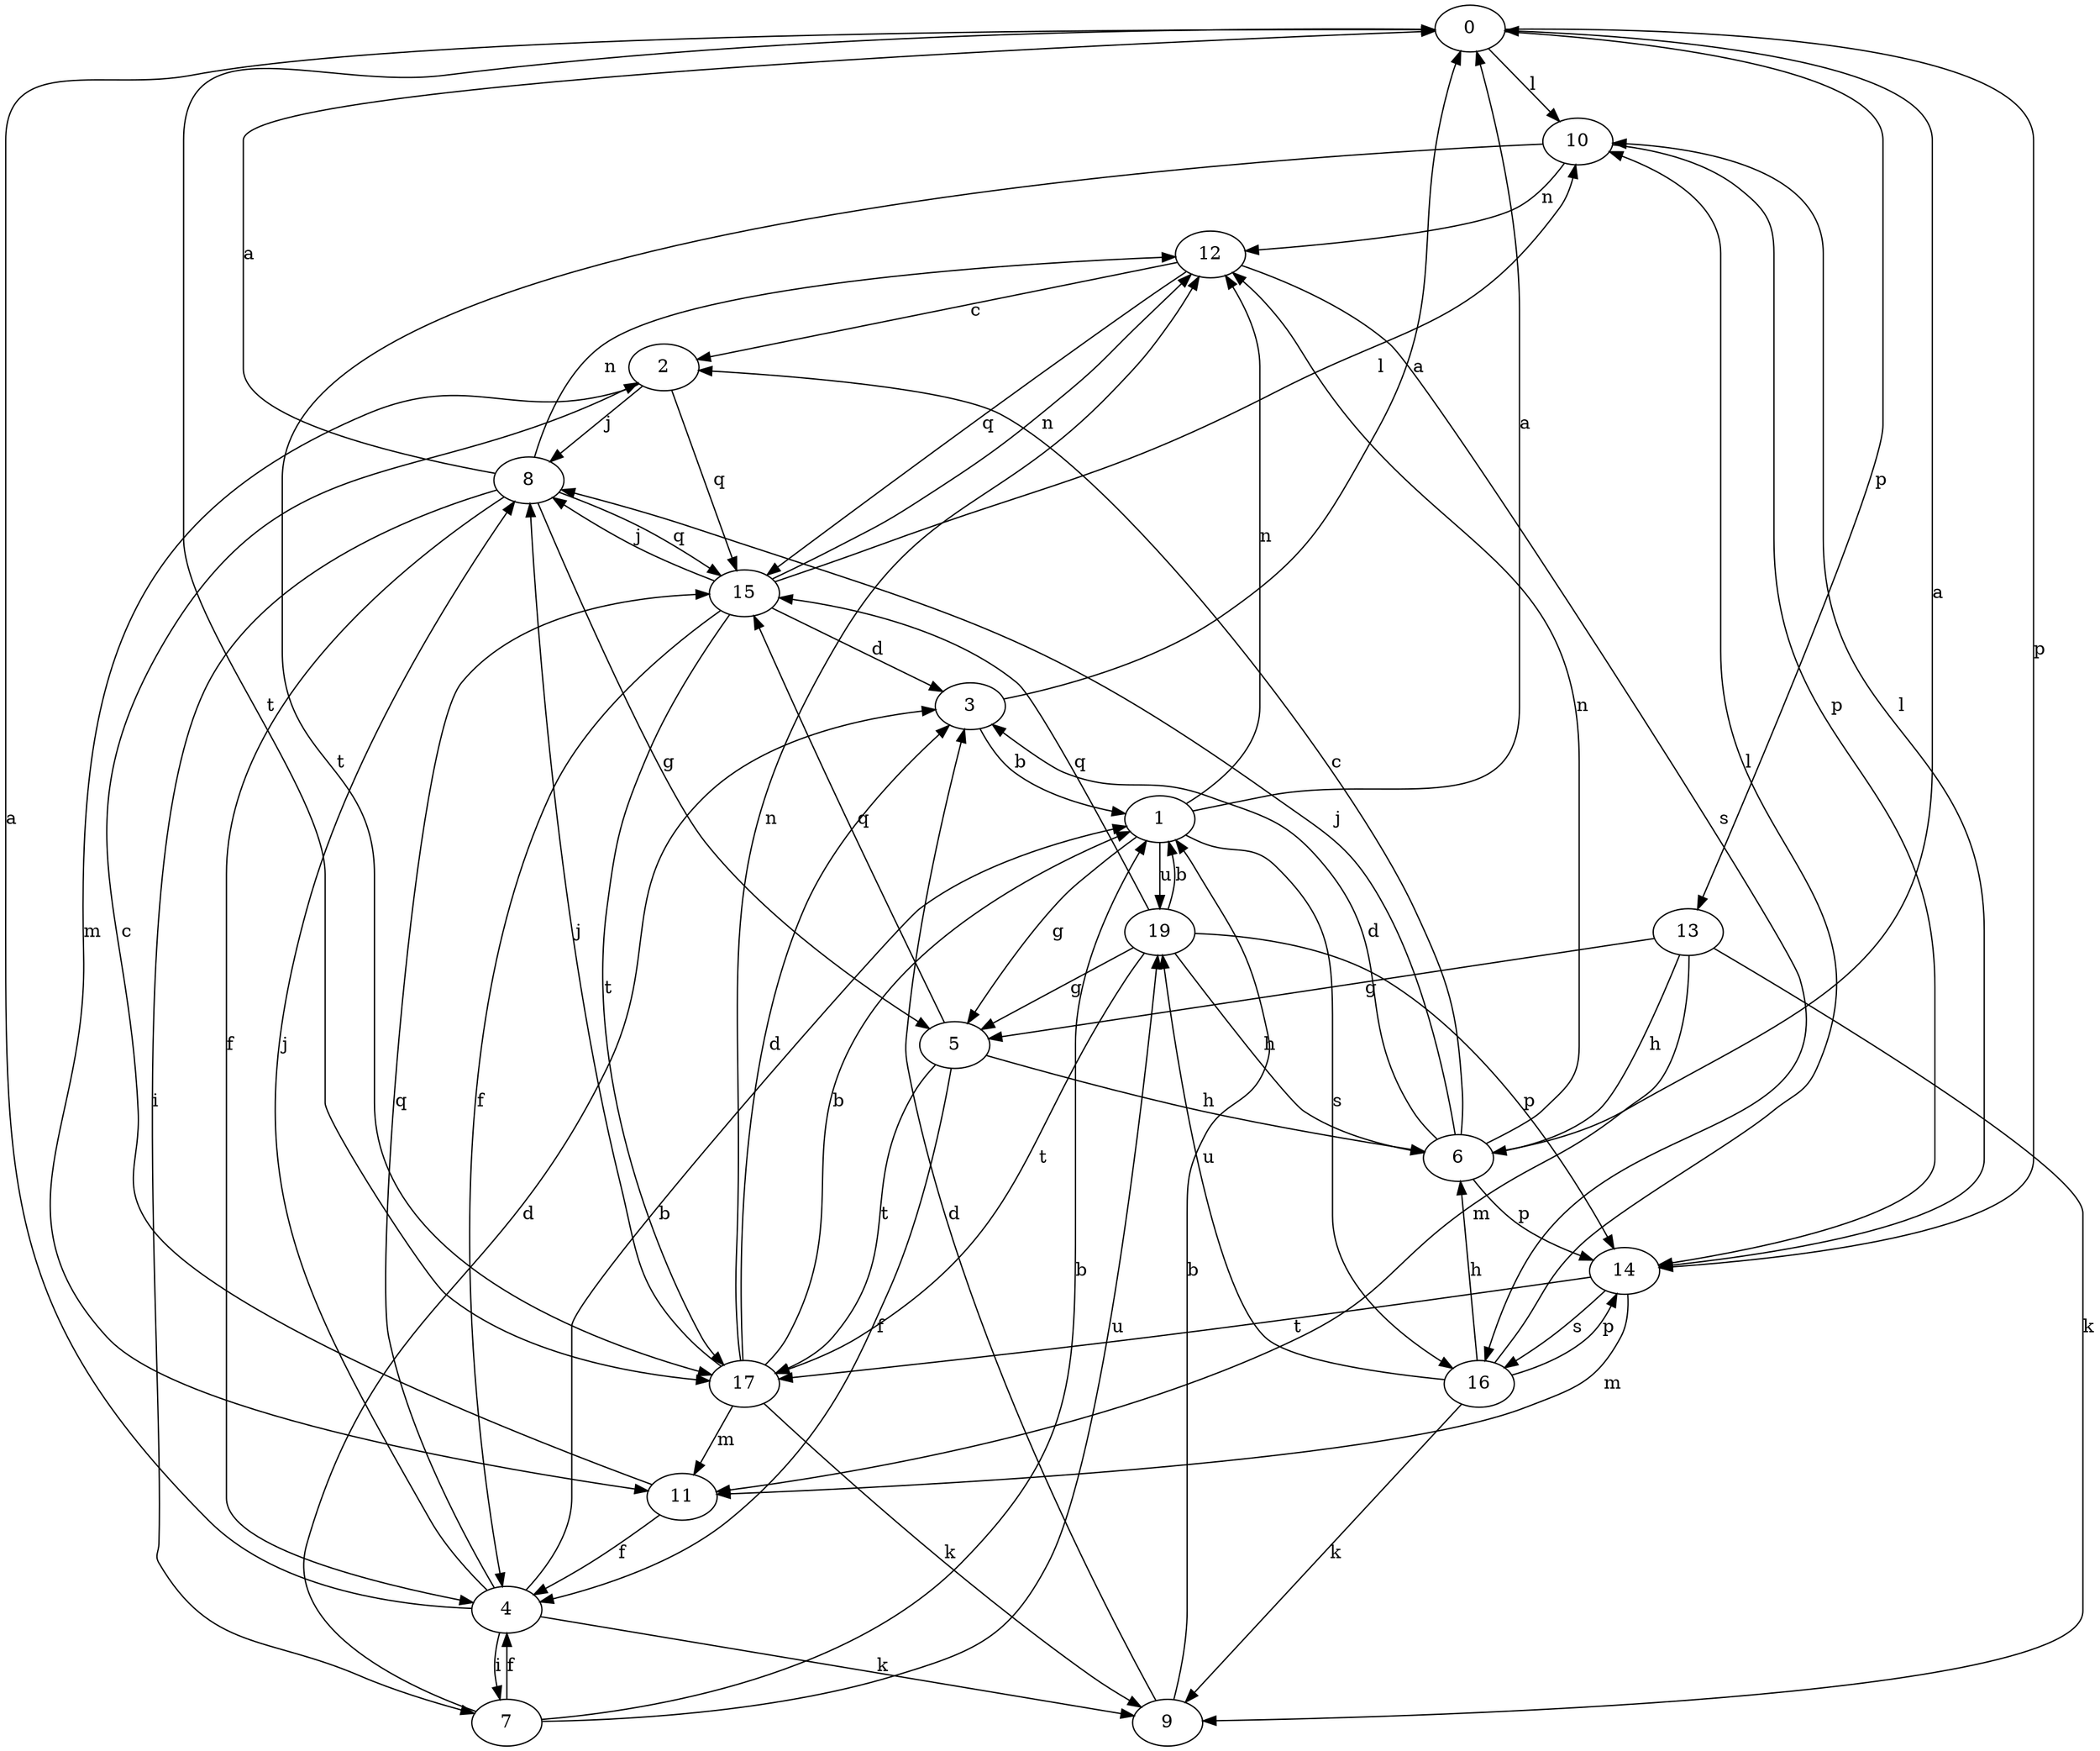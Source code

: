 strict digraph  {
0;
1;
2;
3;
4;
5;
6;
7;
8;
9;
10;
11;
12;
13;
14;
15;
16;
17;
19;
0 -> 10  [label=l];
0 -> 13  [label=p];
0 -> 14  [label=p];
0 -> 17  [label=t];
1 -> 0  [label=a];
1 -> 5  [label=g];
1 -> 12  [label=n];
1 -> 16  [label=s];
1 -> 19  [label=u];
2 -> 8  [label=j];
2 -> 11  [label=m];
2 -> 15  [label=q];
3 -> 0  [label=a];
3 -> 1  [label=b];
4 -> 0  [label=a];
4 -> 1  [label=b];
4 -> 7  [label=i];
4 -> 8  [label=j];
4 -> 9  [label=k];
4 -> 15  [label=q];
5 -> 4  [label=f];
5 -> 6  [label=h];
5 -> 15  [label=q];
5 -> 17  [label=t];
6 -> 0  [label=a];
6 -> 2  [label=c];
6 -> 3  [label=d];
6 -> 8  [label=j];
6 -> 12  [label=n];
6 -> 14  [label=p];
7 -> 1  [label=b];
7 -> 3  [label=d];
7 -> 4  [label=f];
7 -> 19  [label=u];
8 -> 0  [label=a];
8 -> 4  [label=f];
8 -> 5  [label=g];
8 -> 7  [label=i];
8 -> 12  [label=n];
8 -> 15  [label=q];
9 -> 1  [label=b];
9 -> 3  [label=d];
10 -> 12  [label=n];
10 -> 14  [label=p];
10 -> 17  [label=t];
11 -> 2  [label=c];
11 -> 4  [label=f];
12 -> 2  [label=c];
12 -> 15  [label=q];
12 -> 16  [label=s];
13 -> 5  [label=g];
13 -> 6  [label=h];
13 -> 9  [label=k];
13 -> 11  [label=m];
14 -> 10  [label=l];
14 -> 11  [label=m];
14 -> 16  [label=s];
14 -> 17  [label=t];
15 -> 3  [label=d];
15 -> 4  [label=f];
15 -> 8  [label=j];
15 -> 10  [label=l];
15 -> 12  [label=n];
15 -> 17  [label=t];
16 -> 6  [label=h];
16 -> 9  [label=k];
16 -> 10  [label=l];
16 -> 14  [label=p];
16 -> 19  [label=u];
17 -> 1  [label=b];
17 -> 3  [label=d];
17 -> 8  [label=j];
17 -> 9  [label=k];
17 -> 11  [label=m];
17 -> 12  [label=n];
19 -> 1  [label=b];
19 -> 5  [label=g];
19 -> 6  [label=h];
19 -> 14  [label=p];
19 -> 15  [label=q];
19 -> 17  [label=t];
}
